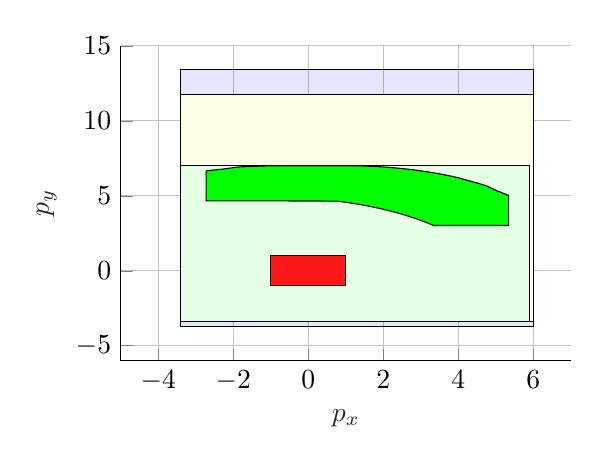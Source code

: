 % This file was created by matlab2tikz.
%
%The latest updates can be retrieved from
%  http://www.mathworks.com/matlabcentral/fileexchange/22022-matlab2tikz-matlab2tikz
%where you can also make suggestions and rate matlab2tikz.
%
\definecolor{mycolor1}{rgb}{1.0,1.0,0.0}%
%
\begin{tikzpicture}

\begin{axis}[%
width=5.714cm,
height=4cm,
at={(0cm,0cm)},
scale only axis,
xmin=-5,
xmax=7,
xlabel style={font=\color{white!15!black}},
xlabel={$p_{x}$},
ymin=-6,
ymax=15,
ylabel style={font=\color{white!15!black}},
ylabel={$p_{y}$},
axis background/.style={fill=white},
axis x line*=bottom,
axis y line*=left,
xmajorgrids,
ymajorgrids
]

\addplot[area legend, draw=black, fill=blue, fill opacity=0.1, forget plot]
table[row sep=crcr] {%
x	y\\
-3.408	-3.728\\
6.0	-3.728\\
6.0	13.4\\
-3.408	13.4\\
-3.408	-3.728\\
}--cycle;

\addplot[area legend, draw=black, fill=white, forget plot]
table[row sep=crcr] {%
x	y\\
-3.408	-3.408\\
6.0	-3.408\\
6.0	11.769\\
-3.408	11.769\\
-3.408	-3.408\\
}--cycle;

\addplot[area legend, draw=black, fill=mycolor1, fill opacity=0.1, forget plot]
table[row sep=crcr] {%
x	y\\
-3.408	-3.408\\
6.0	-3.408\\
6.0	11.769\\
-3.408	11.769\\
-3.408	-3.408\\
}--cycle;

\addplot[area legend, draw=black, fill=white, forget plot]
table[row sep=crcr] {%
x	y\\
-3.408	-3.408\\
5.89	-3.408\\
5.89	7.006\\
-3.408	7.006\\
-3.408	-3.408\\
}--cycle;

\addplot[area legend, draw=black, fill=green, fill opacity=0.1, forget plot]
table[row sep=crcr] {%
x	y\\
-3.408	-3.408\\
5.89	-3.408\\
5.89	7.006\\
-3.408	7.006\\
-3.408	-3.408\\
}--cycle;

\addplot[area legend, draw=black, fill=green, forget plot]
table[row sep=crcr] {%
x	y\\
3.34	3.021\\
3.39	3.021\\
3.44	3.021\\
3.49	3.021\\
3.54	3.021\\
3.59	3.021\\
3.64	3.021\\
3.69	3.021\\
3.74	3.021\\
3.79	3.021\\
3.84	3.021\\
3.89	3.021\\
3.94	3.021\\
3.99	3.021\\
4.04	3.021\\
4.09	3.021\\
4.14	3.021\\
4.19	3.021\\
4.24	3.021\\
4.29	3.021\\
4.34	3.021\\
4.39	3.021\\
4.44	3.021\\
4.49	3.021\\
4.54	3.021\\
4.59	3.021\\
4.64	3.021\\
4.69	3.021\\
4.74	3.021\\
4.79	3.021\\
4.84	3.021\\
4.89	3.021\\
4.94	3.021\\
4.99	3.021\\
5.04	3.021\\
5.09	3.021\\
5.14	3.021\\
5.19	3.021\\
5.24	3.021\\
5.29	3.021\\
5.34	3.021\\
5.34	3.071\\
5.34	3.121\\
5.34	3.171\\
5.34	3.221\\
5.34	3.271\\
5.34	3.321\\
5.34	3.371\\
5.34	3.421\\
5.34	3.471\\
5.34	3.521\\
5.34	3.571\\
5.34	3.621\\
5.34	3.671\\
5.34	3.721\\
5.34	3.771\\
5.34	3.821\\
5.34	3.871\\
5.34	3.921\\
5.34	3.971\\
5.34	4.021\\
5.34	4.071\\
5.34	4.121\\
5.34	4.171\\
5.34	4.221\\
5.34	4.271\\
5.34	4.321\\
5.34	4.371\\
5.34	4.421\\
5.34	4.471\\
5.34	4.521\\
5.34	4.571\\
5.34	4.621\\
5.34	4.671\\
5.34	4.721\\
5.34	4.771\\
5.34	4.821\\
5.34	4.871\\
5.34	4.921\\
5.34	4.971\\
5.34	5.021\\
5.3	5.064\\
5.259	5.107\\
5.218	5.149\\
5.176	5.191\\
5.134	5.232\\
5.091	5.274\\
5.048	5.314\\
4.732	5.677\\
4.686	5.714\\
4.638	5.75\\
4.591	5.786\\
4.542	5.822\\
4.494	5.857\\
4.445	5.892\\
4.396	5.926\\
4.347	5.96\\
4.297	5.993\\
4.247	6.026\\
4.003	6.201\\
3.951	6.231\\
3.898	6.26\\
3.846	6.289\\
3.793	6.317\\
3.739	6.345\\
3.686	6.372\\
3.632	6.399\\
3.578	6.425\\
3.523	6.45\\
3.469	6.475\\
3.414	6.5\\
3.359	6.523\\
3.303	6.547\\
3.248	6.57\\
3.192	6.592\\
3.136	6.613\\
3.08	6.634\\
3.023	6.655\\
2.967	6.675\\
2.91	6.694\\
2.853	6.713\\
2.796	6.731\\
2.738	6.749\\
2.681	6.766\\
2.623	6.783\\
2.565	6.799\\
2.507	6.814\\
2.449	6.829\\
2.39	6.843\\
2.332	6.856\\
2.273	6.87\\
2.214	6.882\\
2.156	6.894\\
2.097	6.905\\
2.037	6.916\\
1.978	6.926\\
1.919	6.935\\
1.859	6.944\\
1.8	6.952\\
1.74	6.96\\
1.681	6.967\\
1.621	6.974\\
1.561	6.98\\
1.502	6.985\\
1.442	6.99\\
1.382	6.994\\
1.322	6.997\\
1.262	7.0\\
1.202	7.003\\
1.142	7.004\\
1.082	7.005\\
1.022	7.006\\
0.972	7.006\\
0.922	7.006\\
0.872	7.006\\
0.822	7.006\\
0.772	7.006\\
0.722	7.006\\
0.672	7.006\\
0.622	7.006\\
0.572	7.006\\
0.522	7.006\\
0.472	7.006\\
0.422	7.006\\
0.372	7.006\\
0.322	7.006\\
0.272	7.006\\
0.222	7.006\\
0.172	7.006\\
0.122	7.006\\
0.072	7.006\\
0.022	7.006\\
-0.028	7.006\\
-0.078	7.006\\
-0.128	7.006\\
-0.178	7.006\\
-0.228	7.006\\
-0.278	7.006\\
-0.328	7.006\\
-0.378	7.006\\
-0.428	7.006\\
-0.478	7.006\\
-0.528	7.006\\
-0.578	7.006\\
-0.628	7.006\\
-0.678	7.006\\
-0.728	7.006\\
-0.778	7.006\\
-0.828	7.006\\
-0.878	7.006\\
-0.928	7.006\\
-0.978	7.006\\
-1.278	6.977\\
-1.337	6.974\\
-1.397	6.97\\
-1.457	6.966\\
-1.516	6.961\\
-1.576	6.956\\
-1.635	6.95\\
-1.695	6.943\\
-1.754	6.936\\
-1.814	6.928\\
-1.873	6.919\\
-2.328	6.765\\
-2.386	6.752\\
-2.443	6.737\\
-2.5	6.723\\
-2.557	6.707\\
-2.614	6.692\\
-2.671	6.675\\
-2.728	6.658\\
-2.728	6.608\\
-2.728	6.558\\
-2.728	6.508\\
-2.728	6.458\\
-2.728	6.408\\
-2.728	6.358\\
-2.728	6.308\\
-2.728	6.258\\
-2.728	6.208\\
-2.728	6.158\\
-2.728	6.108\\
-2.728	6.058\\
-2.728	6.008\\
-2.728	5.958\\
-2.728	5.908\\
-2.728	5.858\\
-2.728	5.808\\
-2.728	5.758\\
-2.728	5.708\\
-2.728	5.658\\
-2.728	5.608\\
-2.728	5.558\\
-2.728	5.508\\
-2.728	5.458\\
-2.728	5.408\\
-2.728	5.358\\
-2.728	5.308\\
-2.728	5.258\\
-2.728	5.208\\
-2.728	5.158\\
-2.728	5.108\\
-2.728	5.058\\
-2.728	5.008\\
-2.728	4.958\\
-2.728	4.908\\
-2.728	4.858\\
-2.728	4.808\\
-2.728	4.758\\
-2.728	4.708\\
-2.728	4.658\\
-2.678	4.658\\
-2.628	4.658\\
-2.578	4.658\\
-2.528	4.658\\
-2.478	4.658\\
-2.428	4.658\\
-2.378	4.658\\
-2.328	4.658\\
-2.278	4.658\\
-2.228	4.658\\
-2.178	4.658\\
-2.128	4.658\\
-2.078	4.658\\
-2.028	4.658\\
-1.978	4.658\\
-1.928	4.658\\
-1.878	4.658\\
-1.828	4.658\\
-1.778	4.658\\
-1.728	4.658\\
-1.678	4.658\\
-1.628	4.658\\
-1.578	4.658\\
-1.528	4.658\\
-1.478	4.658\\
-1.428	4.658\\
-1.378	4.658\\
-1.328	4.658\\
-1.278	4.658\\
-1.228	4.658\\
-1.178	4.658\\
-1.128	4.658\\
-1.078	4.658\\
-1.028	4.658\\
-0.978	4.658\\
-0.928	4.658\\
-0.878	4.658\\
-0.828	4.658\\
-0.778	4.658\\
-0.728	4.658\\
0.769	4.646\\
0.825	4.628\\
0.881	4.609\\
0.937	4.59\\
0.993	4.57\\
1.049	4.55\\
1.104	4.529\\
1.159	4.508\\
1.214	4.486\\
1.269	4.464\\
1.323	4.441\\
1.378	4.417\\
1.432	4.393\\
1.486	4.369\\
1.539	4.344\\
1.592	4.318\\
1.646	4.292\\
1.698	4.265\\
1.751	4.238\\
1.803	4.21\\
1.855	4.182\\
1.907	4.153\\
1.958	4.124\\
2.009	4.094\\
2.06	4.063\\
2.11	4.032\\
2.161	4.001\\
2.21	3.969\\
2.26	3.937\\
2.309	3.904\\
2.358	3.871\\
2.407	3.837\\
2.455	3.803\\
2.503	3.768\\
2.55	3.733\\
2.597	3.697\\
2.644	3.661\\
2.691	3.624\\
2.737	3.587\\
2.782	3.549\\
2.828	3.511\\
2.872	3.473\\
2.917	3.434\\
2.961	3.394\\
3.005	3.354\\
3.048	3.314\\
3.091	3.274\\
3.134	3.232\\
3.176	3.191\\
3.218	3.149\\
3.259	3.107\\
3.3	3.064\\
3.34	3.021\\
}--cycle;

\addplot[area legend, draw=black, fill=white, fill opacity=0.8, forget plot]
table[row sep=crcr] {%
x	y\\
-1	-1\\
1	-1\\
1	1\\
-1	1\\
}--cycle;

\addplot[area legend, draw=black, fill=red, fill opacity=0.9, forget plot]
table[row sep=crcr] {%
x	y\\
-1	-1\\
1	-1\\
1	1\\
-1	1\\
}--cycle;
\end{axis}
\end{tikzpicture}%